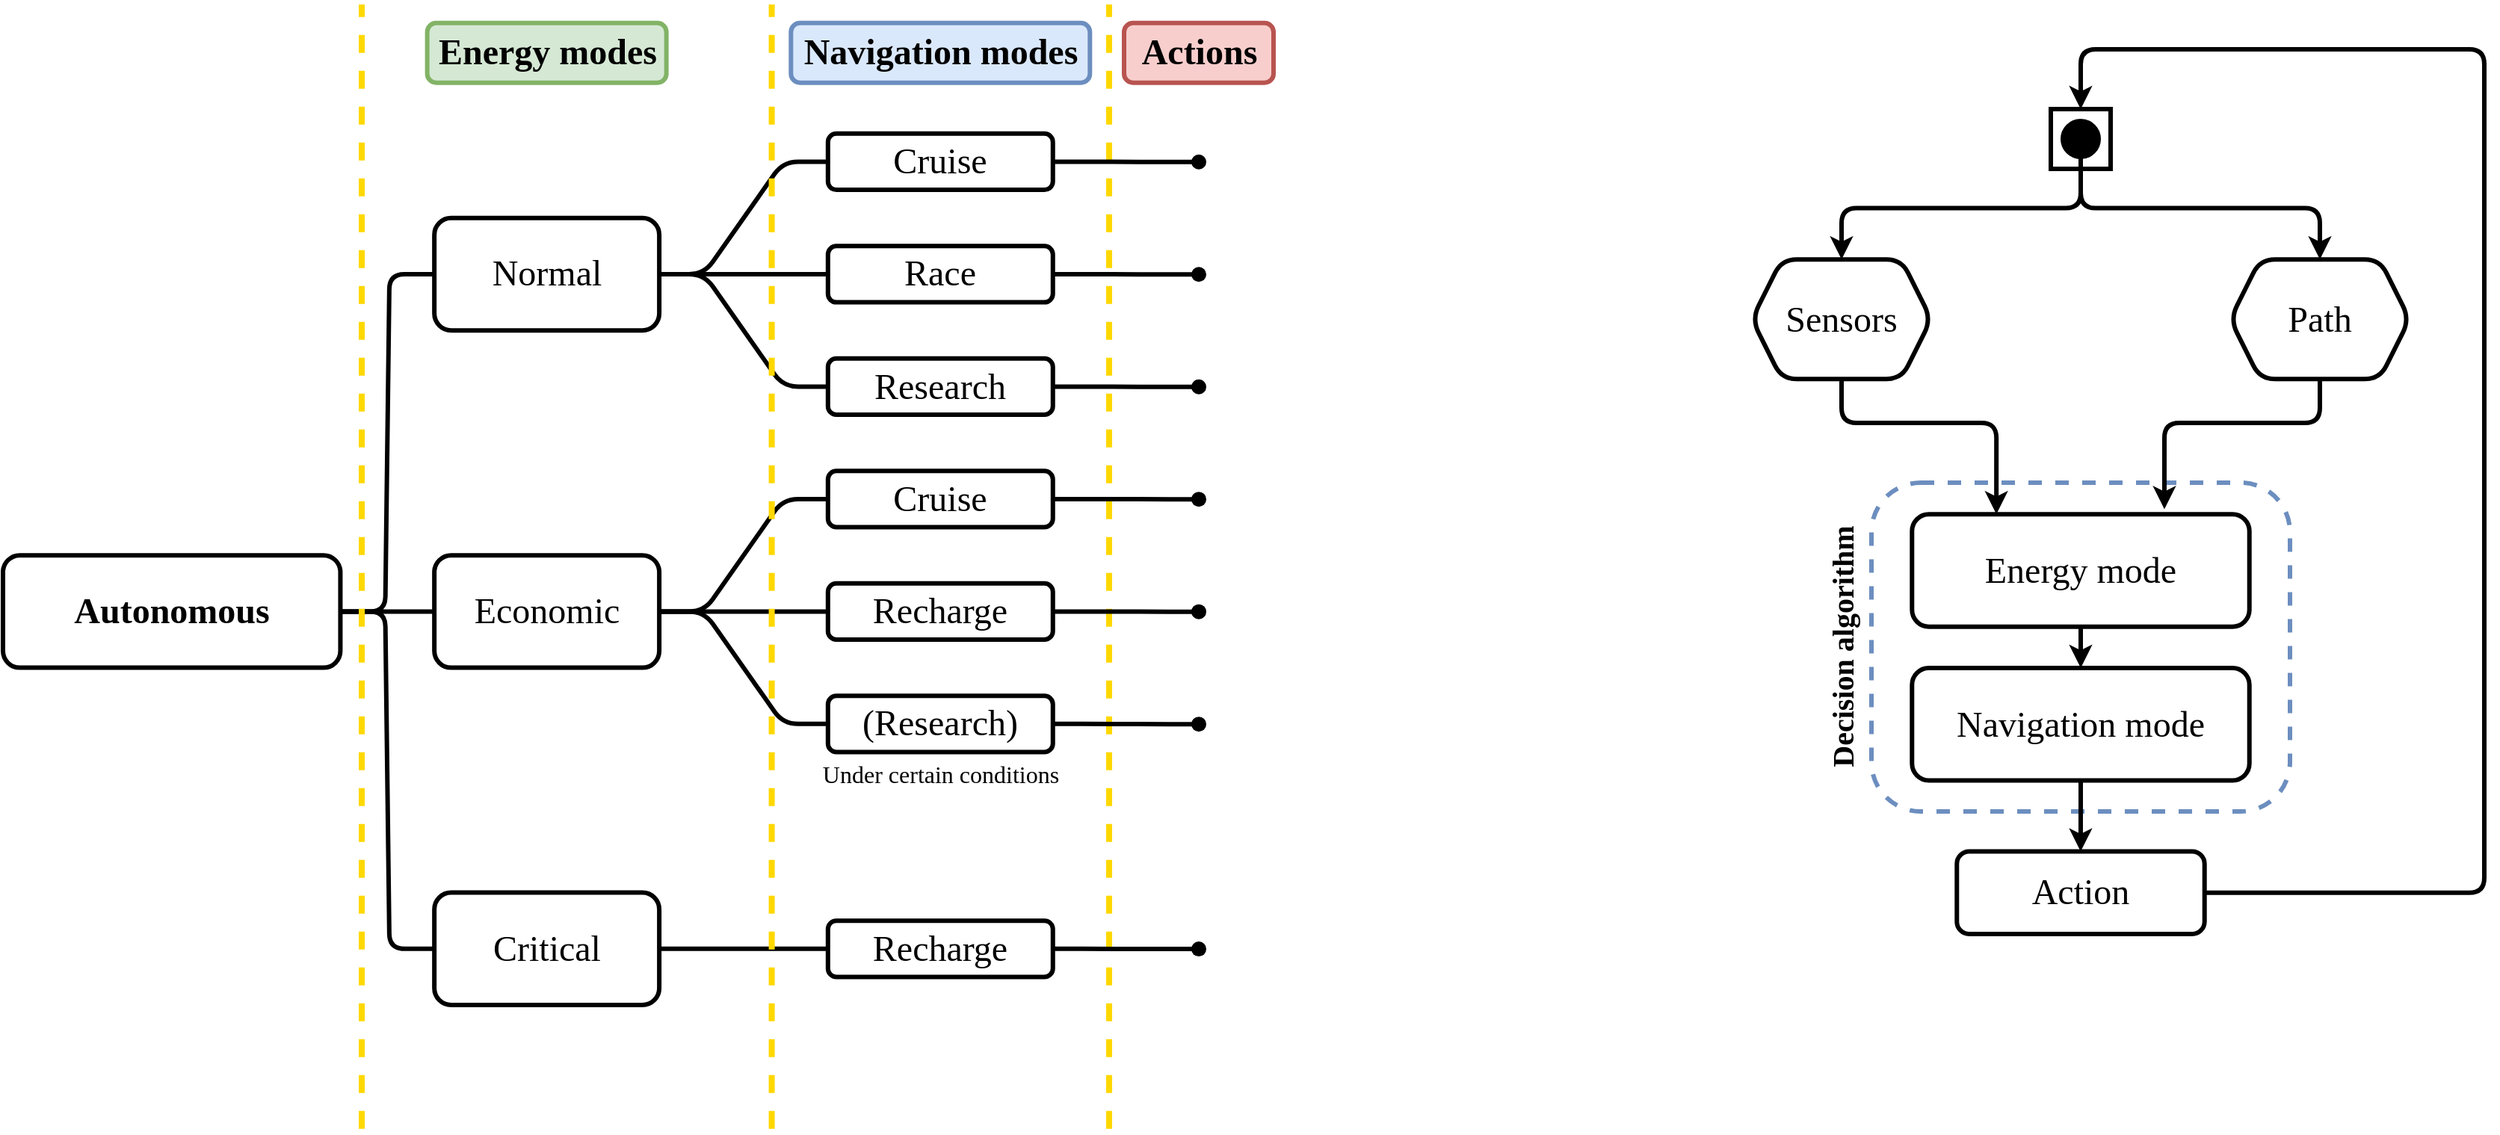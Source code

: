 <mxfile>
    <diagram id="R8lWKN0v86GlKea1gxpA" name="Page-1">
        <mxGraphModel dx="283" dy="155" grid="1" gridSize="10" guides="1" tooltips="1" connect="1" arrows="1" fold="1" page="1" pageScale="1" pageWidth="1169" pageHeight="827" math="0" shadow="0">
            <root>
                <mxCell id="0"/>
                <mxCell id="1" parent="0"/>
                <mxCell id="84" value="" style="whiteSpace=wrap;html=1;rounded=1;shadow=0;glass=0;sketch=0;strokeColor=#6c8ebf;strokeWidth=3;fontFamily=Calibri;fontSize=24;fillColor=none;dashed=1;" vertex="1" parent="1">
                    <mxGeometry x="1280" y="370" width="280" height="220" as="geometry"/>
                </mxCell>
                <mxCell id="2" value="&lt;b&gt;Autonomous&lt;/b&gt;" style="rounded=1;whiteSpace=wrap;html=1;fontFamily=Calibri;fontSize=24;fontStyle=0;strokeWidth=3;" vertex="1" parent="1">
                    <mxGeometry x="30" y="418.57" width="225.715" height="75.238" as="geometry"/>
                </mxCell>
                <mxCell id="3" value="Normal" style="rounded=1;whiteSpace=wrap;html=1;fontFamily=Calibri;fontSize=24;fontStyle=0;strokeWidth=3;" vertex="1" parent="1">
                    <mxGeometry x="318.573" y="192.856" width="150.477" height="75.238" as="geometry"/>
                </mxCell>
                <mxCell id="5" value="" style="html=1;entryX=0;entryY=0.5;entryDx=0;entryDy=0;exitX=1;exitY=0.5;exitDx=0;exitDy=0;endArrow=none;endFill=0;edgeStyle=entityRelationEdgeStyle;elbow=vertical;fontFamily=Calibri;fontSize=24;fontStyle=0;strokeWidth=3;" edge="1" parent="1" source="2" target="3">
                    <mxGeometry relative="1" as="geometry"/>
                </mxCell>
                <mxCell id="7" value="Economic" style="rounded=1;whiteSpace=wrap;html=1;fontFamily=Calibri;fontSize=24;fontStyle=0;strokeWidth=3;" vertex="1" parent="1">
                    <mxGeometry x="318.573" y="418.57" width="150.477" height="75.238" as="geometry"/>
                </mxCell>
                <mxCell id="9" value="" style="html=1;exitX=1;exitY=0.5;exitDx=0;exitDy=0;endArrow=none;endFill=0;entryX=0;entryY=0.5;entryDx=0;entryDy=0;edgeStyle=entityRelationEdgeStyle;elbow=vertical;fontFamily=Calibri;fontSize=24;fontStyle=0;strokeWidth=3;" edge="1" parent="1" source="2" target="7">
                    <mxGeometry relative="1" as="geometry"/>
                </mxCell>
                <mxCell id="10" value="Critical" style="rounded=1;whiteSpace=wrap;html=1;fontFamily=Calibri;fontSize=24;fontStyle=0;strokeWidth=3;" vertex="1" parent="1">
                    <mxGeometry x="318.573" y="644.285" width="150.477" height="75.238" as="geometry"/>
                </mxCell>
                <mxCell id="11" style="html=1;exitX=1;exitY=0.5;exitDx=0;exitDy=0;entryX=0;entryY=0.5;entryDx=0;entryDy=0;endArrow=none;endFill=0;edgeStyle=entityRelationEdgeStyle;elbow=vertical;fontFamily=Calibri;fontSize=24;fontStyle=0;strokeWidth=3;" edge="1" parent="1" source="2" target="10">
                    <mxGeometry relative="1" as="geometry"/>
                </mxCell>
                <mxCell id="14" value="Cruise" style="rounded=1;whiteSpace=wrap;html=1;fontFamily=Calibri;fontSize=24;fontStyle=0;strokeWidth=3;" vertex="1" parent="1">
                    <mxGeometry x="581.907" y="136.428" width="150.477" height="37.619" as="geometry"/>
                </mxCell>
                <mxCell id="15" value="" style="edgeStyle=entityRelationEdgeStyle;html=1;endArrow=none;endFill=0;elbow=vertical;fontFamily=Calibri;fontSize=24;fontStyle=0;strokeWidth=3;" edge="1" parent="1" source="3" target="14">
                    <mxGeometry relative="1" as="geometry"/>
                </mxCell>
                <mxCell id="16" value="Race" style="rounded=1;whiteSpace=wrap;html=1;fontFamily=Calibri;fontSize=24;fontStyle=0;strokeWidth=3;" vertex="1" parent="1">
                    <mxGeometry x="581.907" y="211.666" width="150.477" height="37.619" as="geometry"/>
                </mxCell>
                <mxCell id="24" style="edgeStyle=entityRelationEdgeStyle;html=1;exitX=1;exitY=0.5;exitDx=0;exitDy=0;entryX=0;entryY=0.5;entryDx=0;entryDy=0;endArrow=none;endFill=0;elbow=vertical;fontFamily=Calibri;fontSize=24;fontStyle=0;strokeWidth=3;" edge="1" parent="1" source="3" target="16">
                    <mxGeometry relative="1" as="geometry"/>
                </mxCell>
                <mxCell id="17" value="Research" style="rounded=1;whiteSpace=wrap;html=1;fontFamily=Calibri;fontSize=24;fontStyle=0;strokeWidth=3;" vertex="1" parent="1">
                    <mxGeometry x="581.907" y="286.904" width="150.477" height="37.619" as="geometry"/>
                </mxCell>
                <mxCell id="25" style="edgeStyle=entityRelationEdgeStyle;html=1;exitX=1;exitY=0.5;exitDx=0;exitDy=0;entryX=0;entryY=0.5;entryDx=0;entryDy=0;endArrow=none;endFill=0;elbow=vertical;fontFamily=Calibri;fontSize=24;fontStyle=0;strokeWidth=3;" edge="1" parent="1" source="3" target="17">
                    <mxGeometry relative="1" as="geometry"/>
                </mxCell>
                <mxCell id="18" value="Cruise" style="rounded=1;whiteSpace=wrap;html=1;fontFamily=Calibri;fontSize=24;fontStyle=0;strokeWidth=3;" vertex="1" parent="1">
                    <mxGeometry x="581.907" y="362.142" width="150.477" height="37.619" as="geometry"/>
                </mxCell>
                <mxCell id="26" style="edgeStyle=entityRelationEdgeStyle;html=1;exitX=1;exitY=0.5;exitDx=0;exitDy=0;entryX=0;entryY=0.5;entryDx=0;entryDy=0;endArrow=none;endFill=0;elbow=vertical;fontFamily=Calibri;fontSize=24;fontStyle=0;strokeWidth=3;" edge="1" parent="1" source="7" target="18">
                    <mxGeometry relative="1" as="geometry"/>
                </mxCell>
                <mxCell id="19" value="Recharge" style="rounded=1;whiteSpace=wrap;html=1;fontFamily=Calibri;fontSize=24;fontStyle=0;strokeWidth=3;" vertex="1" parent="1">
                    <mxGeometry x="581.907" y="437.38" width="150.477" height="37.619" as="geometry"/>
                </mxCell>
                <mxCell id="27" style="edgeStyle=entityRelationEdgeStyle;html=1;exitX=1;exitY=0.5;exitDx=0;exitDy=0;endArrow=none;endFill=0;elbow=vertical;fontFamily=Calibri;fontSize=24;fontStyle=0;strokeWidth=3;" edge="1" parent="1" source="7" target="19">
                    <mxGeometry relative="1" as="geometry"/>
                </mxCell>
                <mxCell id="22" value="Recharge" style="rounded=1;whiteSpace=wrap;html=1;fontFamily=Calibri;fontSize=24;fontStyle=0;strokeWidth=3;" vertex="1" parent="1">
                    <mxGeometry x="581.907" y="663.094" width="150.477" height="37.619" as="geometry"/>
                </mxCell>
                <mxCell id="35" style="edgeStyle=entityRelationEdgeStyle;html=1;exitX=1;exitY=0.5;exitDx=0;exitDy=0;entryX=0;entryY=0.5;entryDx=0;entryDy=0;endArrow=none;endFill=0;elbow=vertical;fontFamily=Calibri;fontSize=24;fontStyle=0;strokeWidth=3;" edge="1" parent="1" source="10" target="22">
                    <mxGeometry relative="1" as="geometry"/>
                </mxCell>
                <mxCell id="32" value="(Research)" style="rounded=1;whiteSpace=wrap;html=1;fontFamily=Calibri;fontSize=24;fontStyle=0;strokeWidth=3;" vertex="1" parent="1">
                    <mxGeometry x="581.907" y="512.618" width="150.477" height="37.619" as="geometry"/>
                </mxCell>
                <mxCell id="33" style="edgeStyle=entityRelationEdgeStyle;html=1;exitX=1;exitY=0.5;exitDx=0;exitDy=0;entryX=0;entryY=0.5;entryDx=0;entryDy=0;endArrow=none;endFill=0;elbow=vertical;fontFamily=Calibri;fontSize=24;fontStyle=0;strokeWidth=3;" edge="1" parent="1" source="7" target="32">
                    <mxGeometry relative="1" as="geometry"/>
                </mxCell>
                <mxCell id="36" value="" style="endArrow=none;dashed=1;html=1;elbow=vertical;strokeWidth=4;rounded=1;startArrow=none;startFill=0;fontFamily=Calibri;fontSize=24;fontStyle=0;strokeColor=#FFD800;" edge="1" parent="1">
                    <mxGeometry width="50" height="50" relative="1" as="geometry">
                        <mxPoint x="270.003" y="802.38" as="sourcePoint"/>
                        <mxPoint x="270.003" y="49.999" as="targetPoint"/>
                    </mxGeometry>
                </mxCell>
                <mxCell id="38" value="" style="endArrow=none;dashed=1;html=1;elbow=vertical;strokeWidth=4;rounded=1;startArrow=none;startFill=0;fontFamily=Calibri;fontSize=24;fontStyle=0;strokeColor=#FFD800;" edge="1" parent="1">
                    <mxGeometry width="50" height="50" relative="1" as="geometry">
                        <mxPoint x="544.288" y="802.38" as="sourcePoint"/>
                        <mxPoint x="544.288" y="49.999" as="targetPoint"/>
                    </mxGeometry>
                </mxCell>
                <mxCell id="39" value="" style="endArrow=none;dashed=1;html=1;elbow=vertical;strokeWidth=4;rounded=1;startArrow=none;startFill=0;fontFamily=Calibri;fontSize=24;fontStyle=0;strokeColor=#FFD800;" edge="1" parent="1">
                    <mxGeometry width="50" height="50" relative="1" as="geometry">
                        <mxPoint x="770.003" y="802.38" as="sourcePoint"/>
                        <mxPoint x="770.003" y="49.999" as="targetPoint"/>
                    </mxGeometry>
                </mxCell>
                <mxCell id="43" value="" style="shape=waypoint;sketch=0;size=6;pointerEvents=1;points=[];fillColor=default;resizable=0;rotatable=0;perimeter=centerPerimeter;snapToPoint=1;rounded=1;fontFamily=Calibri;fontSize=24;fontStyle=0;strokeWidth=3;" vertex="1" parent="1">
                    <mxGeometry x="820.002" y="145.378" width="20" height="20" as="geometry"/>
                </mxCell>
                <mxCell id="44" value="" style="edgeStyle=entityRelationEdgeStyle;html=1;endArrow=none;endFill=0;elbow=vertical;fontFamily=Calibri;fontSize=24;fontStyle=0;strokeWidth=3;" edge="1" parent="1" source="14" target="43">
                    <mxGeometry relative="1" as="geometry"/>
                </mxCell>
                <mxCell id="46" value="" style="shape=waypoint;sketch=0;size=6;pointerEvents=1;points=[];fillColor=default;resizable=0;rotatable=0;perimeter=centerPerimeter;snapToPoint=1;rounded=1;fontFamily=Calibri;fontSize=24;fontStyle=0;strokeWidth=3;" vertex="1" parent="1">
                    <mxGeometry x="820.002" y="220.616" width="20" height="20" as="geometry"/>
                </mxCell>
                <mxCell id="53" value="" style="edgeStyle=entityRelationEdgeStyle;html=1;endArrow=none;endFill=0;elbow=vertical;fontFamily=Calibri;fontSize=24;fontStyle=0;strokeWidth=3;" edge="1" parent="1" source="16" target="46">
                    <mxGeometry relative="1" as="geometry"/>
                </mxCell>
                <mxCell id="47" value="" style="shape=waypoint;sketch=0;size=6;pointerEvents=1;points=[];fillColor=default;resizable=0;rotatable=0;perimeter=centerPerimeter;snapToPoint=1;rounded=1;fontFamily=Calibri;fontSize=24;fontStyle=0;strokeWidth=3;" vertex="1" parent="1">
                    <mxGeometry x="820.002" y="295.854" width="20" height="20" as="geometry"/>
                </mxCell>
                <mxCell id="55" style="edgeStyle=entityRelationEdgeStyle;html=1;exitX=1;exitY=0.5;exitDx=0;exitDy=0;entryX=0.385;entryY=0.498;entryDx=0;entryDy=0;entryPerimeter=0;endArrow=none;endFill=0;elbow=vertical;fontFamily=Calibri;fontSize=24;fontStyle=0;strokeWidth=3;" edge="1" parent="1" source="17" target="47">
                    <mxGeometry relative="1" as="geometry"/>
                </mxCell>
                <mxCell id="48" value="" style="shape=waypoint;sketch=0;size=6;pointerEvents=1;points=[];fillColor=default;resizable=0;rotatable=0;perimeter=centerPerimeter;snapToPoint=1;rounded=1;fontFamily=Calibri;fontSize=24;fontStyle=0;strokeWidth=3;" vertex="1" parent="1">
                    <mxGeometry x="820.002" y="371.092" width="20" height="20" as="geometry"/>
                </mxCell>
                <mxCell id="56" style="edgeStyle=entityRelationEdgeStyle;html=1;exitX=1;exitY=0.5;exitDx=0;exitDy=0;entryX=0.264;entryY=0.529;entryDx=0;entryDy=0;entryPerimeter=0;endArrow=none;endFill=0;elbow=vertical;fontFamily=Calibri;fontSize=24;fontStyle=0;strokeWidth=3;" edge="1" parent="1" source="18" target="48">
                    <mxGeometry relative="1" as="geometry"/>
                </mxCell>
                <mxCell id="49" value="" style="shape=waypoint;sketch=0;size=6;pointerEvents=1;points=[];fillColor=default;resizable=0;rotatable=0;perimeter=centerPerimeter;snapToPoint=1;rounded=1;fontFamily=Calibri;fontSize=24;fontStyle=0;strokeWidth=3;" vertex="1" parent="1">
                    <mxGeometry x="820.002" y="446.33" width="20" height="20" as="geometry"/>
                </mxCell>
                <mxCell id="57" style="edgeStyle=entityRelationEdgeStyle;html=1;exitX=1;exitY=0.5;exitDx=0;exitDy=0;endArrow=none;endFill=0;elbow=vertical;fontFamily=Calibri;fontSize=24;fontStyle=0;strokeWidth=3;" edge="1" parent="1" source="19" target="49">
                    <mxGeometry relative="1" as="geometry"/>
                </mxCell>
                <mxCell id="50" value="" style="shape=waypoint;sketch=0;size=6;pointerEvents=1;points=[];fillColor=default;resizable=0;rotatable=0;perimeter=centerPerimeter;snapToPoint=1;rounded=1;fontFamily=Calibri;fontSize=24;fontStyle=0;strokeWidth=3;" vertex="1" parent="1">
                    <mxGeometry x="820.002" y="521.568" width="20" height="20" as="geometry"/>
                </mxCell>
                <mxCell id="58" style="edgeStyle=entityRelationEdgeStyle;html=1;exitX=1;exitY=0.5;exitDx=0;exitDy=0;entryX=0.445;entryY=0.408;entryDx=0;entryDy=0;entryPerimeter=0;endArrow=none;endFill=0;elbow=vertical;fontFamily=Calibri;fontSize=24;fontStyle=0;strokeWidth=3;" edge="1" parent="1" source="32" target="50">
                    <mxGeometry relative="1" as="geometry"/>
                </mxCell>
                <mxCell id="52" value="" style="shape=waypoint;sketch=0;size=6;pointerEvents=1;points=[];fillColor=default;resizable=0;rotatable=0;perimeter=centerPerimeter;snapToPoint=1;rounded=1;fontFamily=Calibri;fontSize=24;fontStyle=0;strokeWidth=3;" vertex="1" parent="1">
                    <mxGeometry x="820.002" y="672.044" width="20" height="20" as="geometry"/>
                </mxCell>
                <mxCell id="59" style="edgeStyle=entityRelationEdgeStyle;html=1;exitX=1;exitY=0.5;exitDx=0;exitDy=0;entryX=0.961;entryY=0.559;entryDx=0;entryDy=0;entryPerimeter=0;endArrow=none;endFill=0;elbow=vertical;fontFamily=Calibri;fontSize=24;fontStyle=0;strokeWidth=3;" edge="1" parent="1" source="22" target="52">
                    <mxGeometry relative="1" as="geometry"/>
                </mxCell>
                <mxCell id="60" value="Navigation modes" style="text;html=1;align=center;verticalAlign=middle;resizable=0;points=[];autosize=1;strokeColor=#6c8ebf;fillColor=#dae8fc;fontFamily=Calibri;fontSize=24;fontStyle=1;strokeWidth=3;rounded=1;glass=0;shadow=0;" vertex="1" parent="1">
                    <mxGeometry x="557.148" y="62.38" width="200" height="40" as="geometry"/>
                </mxCell>
                <mxCell id="61" value="Energy modes" style="text;html=1;align=center;verticalAlign=middle;resizable=0;points=[];autosize=1;strokeColor=#82b366;fillColor=#d5e8d4;fontFamily=Calibri;fontSize=24;fontStyle=1;strokeWidth=3;rounded=1;glass=0;shadow=0;" vertex="1" parent="1">
                    <mxGeometry x="313.813" y="62.38" width="160" height="40" as="geometry"/>
                </mxCell>
                <mxCell id="62" value="Actions" style="text;html=1;align=center;verticalAlign=middle;resizable=0;points=[];autosize=1;strokeColor=#b85450;fillColor=#f8cecc;fontFamily=Calibri;fontSize=24;fontStyle=1;strokeWidth=3;rounded=1;glass=0;shadow=0;" vertex="1" parent="1">
                    <mxGeometry x="780.002" y="62.38" width="100" height="40" as="geometry"/>
                </mxCell>
                <mxCell id="79" value="" style="edgeStyle=orthogonalEdgeStyle;rounded=1;html=1;strokeColor=#000000;strokeWidth=3;fontFamily=Calibri;fontSize=24;startArrow=none;startFill=0;endArrow=classic;endFill=1;elbow=vertical;" edge="1" parent="1" source="64" target="78">
                    <mxGeometry relative="1" as="geometry"/>
                </mxCell>
                <mxCell id="64" value="&lt;span&gt;Energy mode&lt;br&gt;&lt;/span&gt;" style="rounded=1;whiteSpace=wrap;html=1;fontFamily=Calibri;fontSize=24;fontStyle=0;strokeWidth=3;strokeColor=#000000;" vertex="1" parent="1">
                    <mxGeometry x="1307.14" y="391.09" width="225.715" height="75.238" as="geometry"/>
                </mxCell>
                <mxCell id="67" value="g" style="group;strokeColor=#000000;strokeWidth=3;" vertex="1" connectable="0" parent="1">
                    <mxGeometry x="1400" y="120" width="40" height="40" as="geometry"/>
                </mxCell>
                <mxCell id="65" value="" style="rounded=0;whiteSpace=wrap;html=1;shadow=0;glass=0;sketch=0;strokeWidth=3;fontFamily=Calibri;fontSize=24;strokeColor=#000000;" vertex="1" parent="67">
                    <mxGeometry width="40" height="40" as="geometry"/>
                </mxCell>
                <mxCell id="66" value="" style="ellipse;whiteSpace=wrap;html=1;aspect=fixed;rounded=1;shadow=0;glass=0;sketch=0;strokeWidth=3;fontFamily=Calibri;fontSize=24;fillColor=#000000;strokeColor=#000000;" vertex="1" parent="67">
                    <mxGeometry x="8.0" y="8" width="24" height="24" as="geometry"/>
                </mxCell>
                <mxCell id="73" style="edgeStyle=orthogonalEdgeStyle;rounded=1;html=1;exitX=0.5;exitY=1;exitDx=0;exitDy=0;entryX=0.25;entryY=0;entryDx=0;entryDy=0;strokeColor=#000000;strokeWidth=3;fontFamily=Calibri;fontSize=24;startArrow=none;startFill=0;endArrow=classic;endFill=1;elbow=vertical;" edge="1" parent="1" source="71" target="64">
                    <mxGeometry relative="1" as="geometry">
                        <Array as="points">
                            <mxPoint x="1260" y="330"/>
                            <mxPoint x="1364" y="330"/>
                        </Array>
                    </mxGeometry>
                </mxCell>
                <mxCell id="71" value="Sensors" style="shape=hexagon;perimeter=hexagonPerimeter2;whiteSpace=wrap;html=1;fixedSize=1;rounded=1;shadow=0;glass=0;sketch=0;strokeWidth=3;fontFamily=Calibri;fontSize=24;fillColor=none;fontStyle=0;strokeColor=#000000;" vertex="1" parent="1">
                    <mxGeometry x="1200" y="220.62" width="120" height="80" as="geometry"/>
                </mxCell>
                <mxCell id="74" style="edgeStyle=orthogonalEdgeStyle;rounded=1;html=1;exitX=0.5;exitY=1;exitDx=0;exitDy=0;entryX=0.748;entryY=-0.045;entryDx=0;entryDy=0;strokeColor=#000000;strokeWidth=3;fontFamily=Calibri;fontSize=24;startArrow=none;startFill=0;endArrow=classic;endFill=1;elbow=vertical;entryPerimeter=0;" edge="1" parent="1" source="72" target="64">
                    <mxGeometry relative="1" as="geometry">
                        <Array as="points">
                            <mxPoint x="1580" y="330"/>
                            <mxPoint x="1476" y="330"/>
                        </Array>
                    </mxGeometry>
                </mxCell>
                <mxCell id="72" value="Path" style="shape=hexagon;perimeter=hexagonPerimeter2;whiteSpace=wrap;html=1;fixedSize=1;rounded=1;shadow=0;glass=0;sketch=0;strokeWidth=3;fontFamily=Calibri;fontSize=24;fillColor=none;fontStyle=0;strokeColor=#000000;" vertex="1" parent="1">
                    <mxGeometry x="1520" y="220.62" width="120" height="80" as="geometry"/>
                </mxCell>
                <mxCell id="75" style="edgeStyle=orthogonalEdgeStyle;rounded=1;html=1;entryX=0.5;entryY=0;entryDx=0;entryDy=0;strokeColor=#000000;strokeWidth=3;fontFamily=Calibri;fontSize=24;startArrow=none;startFill=0;endArrow=classic;endFill=1;elbow=vertical;exitX=0.5;exitY=1;exitDx=0;exitDy=0;" edge="1" parent="1" source="66" target="71">
                    <mxGeometry relative="1" as="geometry"/>
                </mxCell>
                <mxCell id="81" style="edgeStyle=orthogonalEdgeStyle;rounded=1;html=1;exitX=0.5;exitY=1;exitDx=0;exitDy=0;strokeColor=#000000;strokeWidth=3;fontFamily=Calibri;fontSize=24;startArrow=none;startFill=0;endArrow=classic;endFill=1;elbow=vertical;" edge="1" parent="1" source="78" target="80">
                    <mxGeometry relative="1" as="geometry"/>
                </mxCell>
                <mxCell id="78" value="&lt;span&gt;Navigation mode&lt;/span&gt;" style="rounded=1;whiteSpace=wrap;html=1;fontFamily=Calibri;fontSize=24;fontStyle=0;strokeWidth=3;strokeColor=#000000;" vertex="1" parent="1">
                    <mxGeometry x="1307.14" y="493.949" width="225.715" height="75.238" as="geometry"/>
                </mxCell>
                <mxCell id="82" style="edgeStyle=orthogonalEdgeStyle;rounded=1;html=1;exitX=1;exitY=0.5;exitDx=0;exitDy=0;strokeColor=#000000;strokeWidth=3;fontFamily=Calibri;fontSize=24;startArrow=none;startFill=0;endArrow=classic;endFill=1;elbow=vertical;" edge="1" parent="1" source="80">
                    <mxGeometry relative="1" as="geometry">
                        <mxPoint x="1420" y="120" as="targetPoint"/>
                        <Array as="points">
                            <mxPoint x="1690" y="644"/>
                            <mxPoint x="1690" y="80"/>
                            <mxPoint x="1420" y="80"/>
                        </Array>
                    </mxGeometry>
                </mxCell>
                <mxCell id="80" value="&lt;span&gt;Action&lt;/span&gt;" style="rounded=1;whiteSpace=wrap;html=1;fontFamily=Calibri;fontSize=24;fontStyle=0;strokeWidth=3;shadow=0;glass=0;sketch=0;fillColor=none;strokeColor=#000000;" vertex="1" parent="1">
                    <mxGeometry x="1337.14" y="616.8" width="165.71" height="55.24" as="geometry"/>
                </mxCell>
                <mxCell id="83" style="edgeStyle=orthogonalEdgeStyle;rounded=1;html=1;exitX=0.5;exitY=1;exitDx=0;exitDy=0;entryX=0.5;entryY=0;entryDx=0;entryDy=0;strokeColor=#000000;strokeWidth=3;fontFamily=Calibri;fontSize=24;startArrow=none;startFill=0;endArrow=classic;endFill=1;elbow=vertical;startSize=4;" edge="1" parent="1" source="66" target="72">
                    <mxGeometry relative="1" as="geometry"/>
                </mxCell>
                <mxCell id="85" value="Decision algorithm" style="text;html=1;align=center;verticalAlign=middle;resizable=0;points=[];autosize=1;strokeColor=none;fillColor=none;fontSize=20;fontFamily=Calibri;rotation=-90;fontStyle=1" vertex="1" parent="1">
                    <mxGeometry x="1170" y="460" width="180" height="40" as="geometry"/>
                </mxCell>
                <mxCell id="86" value="Under certain conditions" style="text;html=1;align=center;verticalAlign=middle;resizable=0;points=[];autosize=1;strokeColor=none;fillColor=none;fontSize=16;fontFamily=Calibri;" vertex="1" parent="1">
                    <mxGeometry x="567.15" y="550.24" width="180" height="30" as="geometry"/>
                </mxCell>
            </root>
        </mxGraphModel>
    </diagram>
</mxfile>